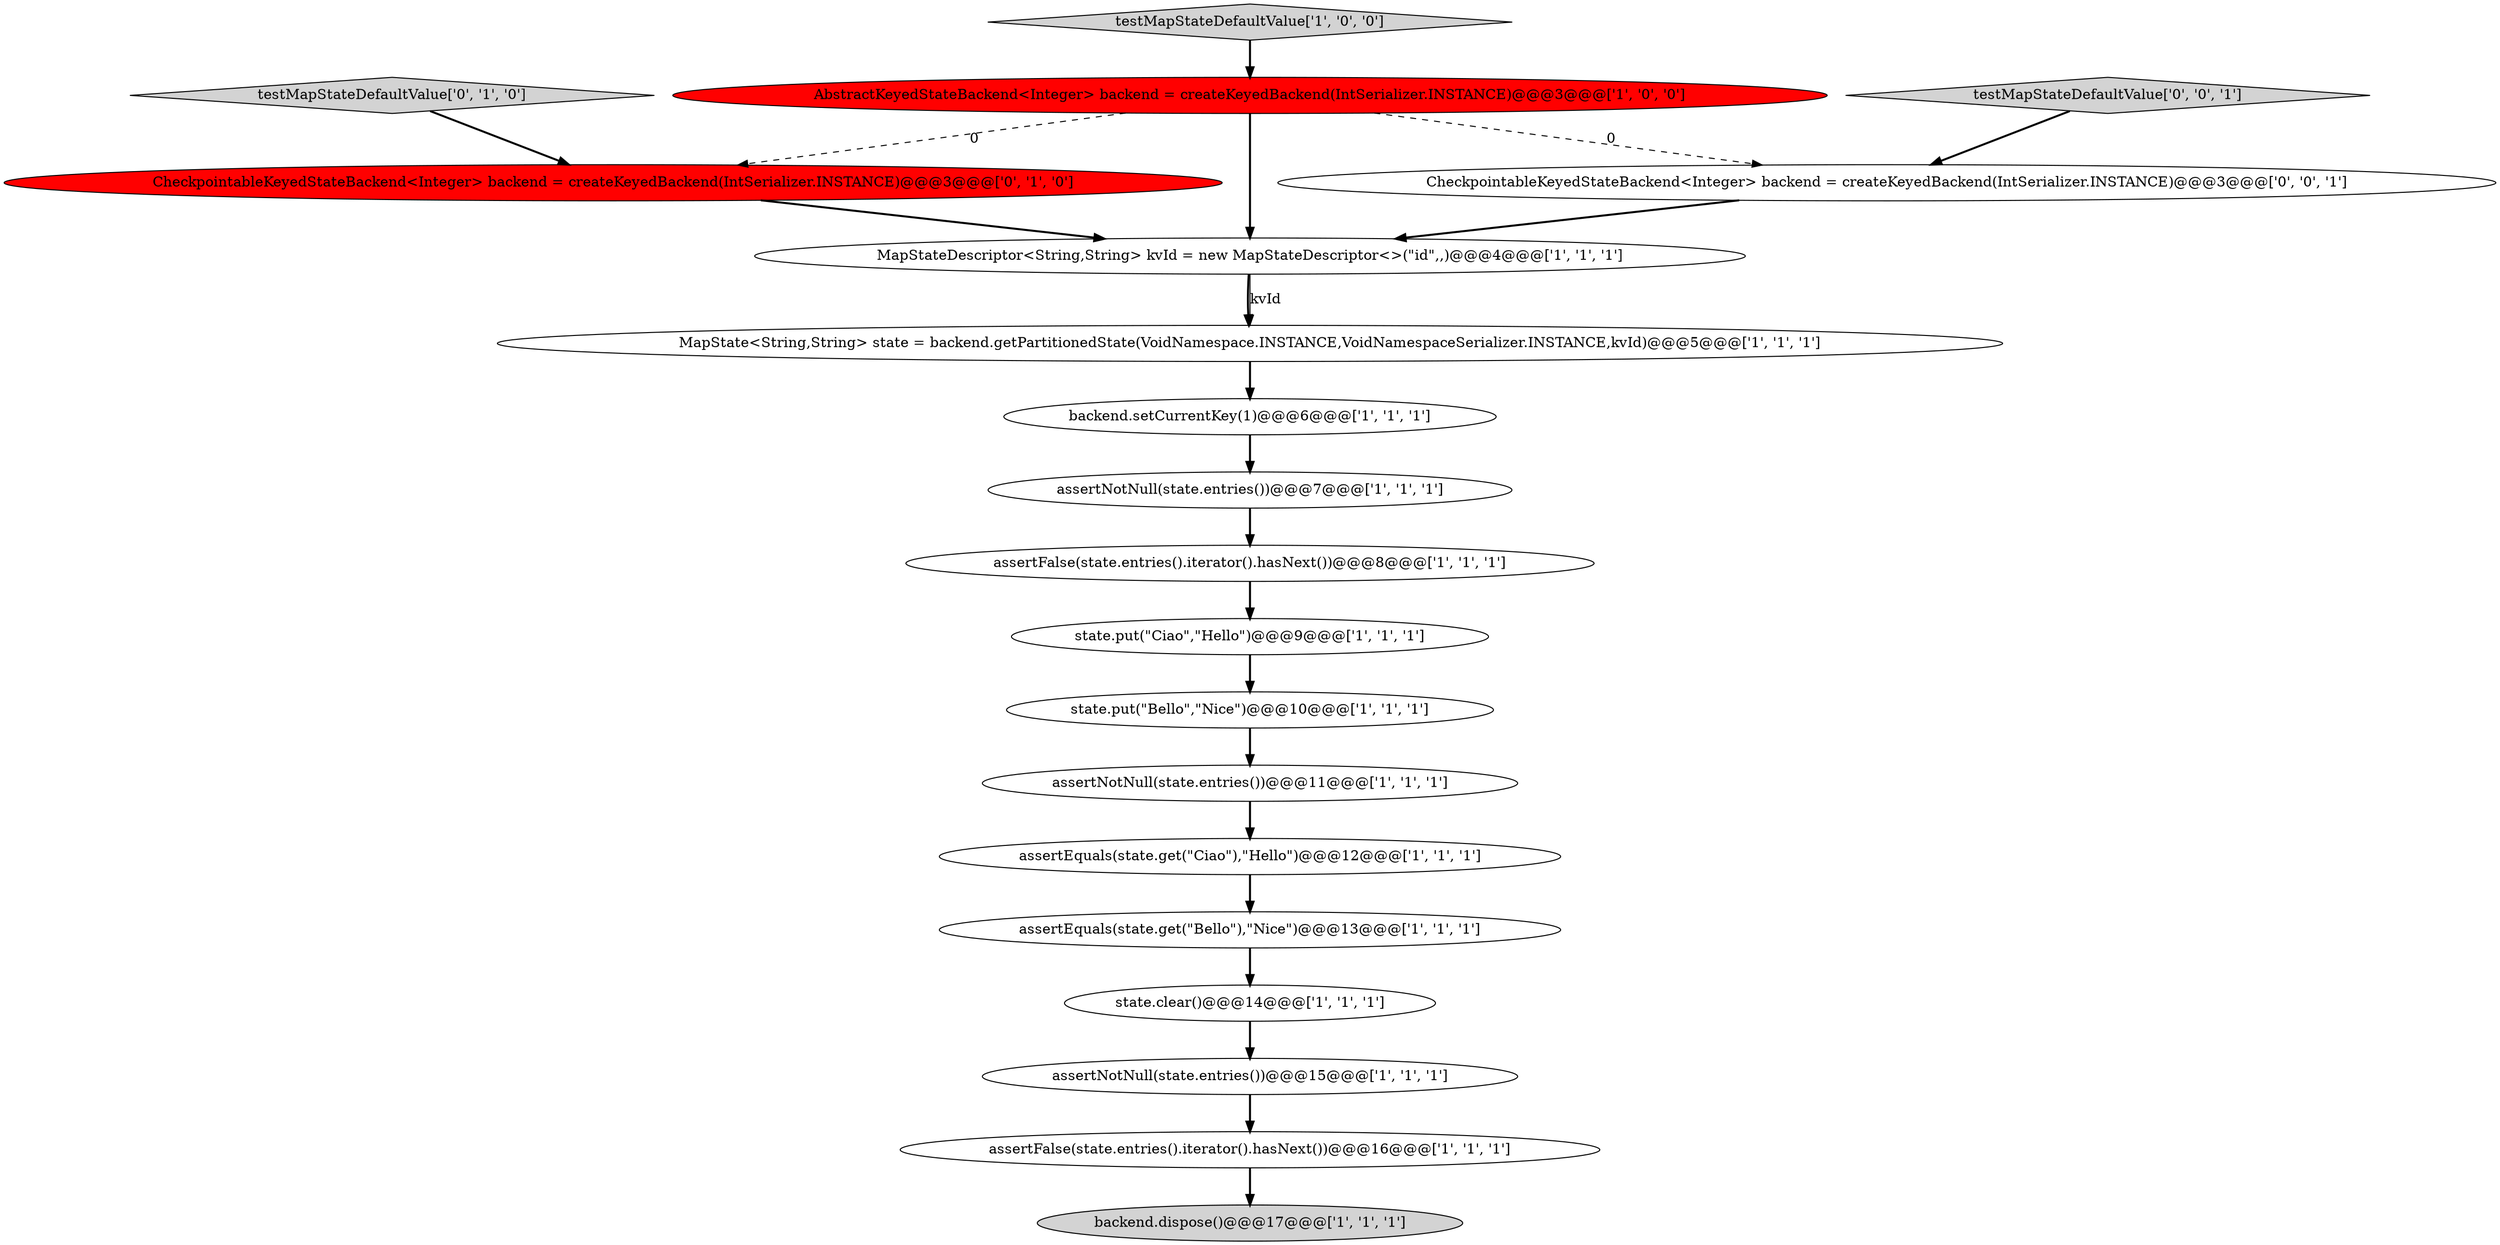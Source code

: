 digraph {
16 [style = filled, label = "testMapStateDefaultValue['0', '1', '0']", fillcolor = lightgray, shape = diamond image = "AAA0AAABBB2BBB"];
12 [style = filled, label = "assertEquals(state.get(\"Bello\"),\"Nice\")@@@13@@@['1', '1', '1']", fillcolor = white, shape = ellipse image = "AAA0AAABBB1BBB"];
5 [style = filled, label = "state.put(\"Bello\",\"Nice\")@@@10@@@['1', '1', '1']", fillcolor = white, shape = ellipse image = "AAA0AAABBB1BBB"];
7 [style = filled, label = "backend.setCurrentKey(1)@@@6@@@['1', '1', '1']", fillcolor = white, shape = ellipse image = "AAA0AAABBB1BBB"];
9 [style = filled, label = "assertNotNull(state.entries())@@@7@@@['1', '1', '1']", fillcolor = white, shape = ellipse image = "AAA0AAABBB1BBB"];
10 [style = filled, label = "state.clear()@@@14@@@['1', '1', '1']", fillcolor = white, shape = ellipse image = "AAA0AAABBB1BBB"];
14 [style = filled, label = "assertNotNull(state.entries())@@@15@@@['1', '1', '1']", fillcolor = white, shape = ellipse image = "AAA0AAABBB1BBB"];
17 [style = filled, label = "CheckpointableKeyedStateBackend<Integer> backend = createKeyedBackend(IntSerializer.INSTANCE)@@@3@@@['0', '1', '0']", fillcolor = red, shape = ellipse image = "AAA1AAABBB2BBB"];
18 [style = filled, label = "CheckpointableKeyedStateBackend<Integer> backend = createKeyedBackend(IntSerializer.INSTANCE)@@@3@@@['0', '0', '1']", fillcolor = white, shape = ellipse image = "AAA0AAABBB3BBB"];
3 [style = filled, label = "testMapStateDefaultValue['1', '0', '0']", fillcolor = lightgray, shape = diamond image = "AAA0AAABBB1BBB"];
2 [style = filled, label = "AbstractKeyedStateBackend<Integer> backend = createKeyedBackend(IntSerializer.INSTANCE)@@@3@@@['1', '0', '0']", fillcolor = red, shape = ellipse image = "AAA1AAABBB1BBB"];
13 [style = filled, label = "backend.dispose()@@@17@@@['1', '1', '1']", fillcolor = lightgray, shape = ellipse image = "AAA0AAABBB1BBB"];
15 [style = filled, label = "MapStateDescriptor<String,String> kvId = new MapStateDescriptor<>(\"id\",,)@@@4@@@['1', '1', '1']", fillcolor = white, shape = ellipse image = "AAA0AAABBB1BBB"];
6 [style = filled, label = "assertEquals(state.get(\"Ciao\"),\"Hello\")@@@12@@@['1', '1', '1']", fillcolor = white, shape = ellipse image = "AAA0AAABBB1BBB"];
19 [style = filled, label = "testMapStateDefaultValue['0', '0', '1']", fillcolor = lightgray, shape = diamond image = "AAA0AAABBB3BBB"];
4 [style = filled, label = "assertFalse(state.entries().iterator().hasNext())@@@8@@@['1', '1', '1']", fillcolor = white, shape = ellipse image = "AAA0AAABBB1BBB"];
11 [style = filled, label = "assertFalse(state.entries().iterator().hasNext())@@@16@@@['1', '1', '1']", fillcolor = white, shape = ellipse image = "AAA0AAABBB1BBB"];
1 [style = filled, label = "assertNotNull(state.entries())@@@11@@@['1', '1', '1']", fillcolor = white, shape = ellipse image = "AAA0AAABBB1BBB"];
0 [style = filled, label = "state.put(\"Ciao\",\"Hello\")@@@9@@@['1', '1', '1']", fillcolor = white, shape = ellipse image = "AAA0AAABBB1BBB"];
8 [style = filled, label = "MapState<String,String> state = backend.getPartitionedState(VoidNamespace.INSTANCE,VoidNamespaceSerializer.INSTANCE,kvId)@@@5@@@['1', '1', '1']", fillcolor = white, shape = ellipse image = "AAA0AAABBB1BBB"];
19->18 [style = bold, label=""];
10->14 [style = bold, label=""];
9->4 [style = bold, label=""];
18->15 [style = bold, label=""];
16->17 [style = bold, label=""];
2->17 [style = dashed, label="0"];
8->7 [style = bold, label=""];
4->0 [style = bold, label=""];
7->9 [style = bold, label=""];
5->1 [style = bold, label=""];
12->10 [style = bold, label=""];
1->6 [style = bold, label=""];
3->2 [style = bold, label=""];
11->13 [style = bold, label=""];
2->15 [style = bold, label=""];
17->15 [style = bold, label=""];
2->18 [style = dashed, label="0"];
14->11 [style = bold, label=""];
15->8 [style = bold, label=""];
15->8 [style = solid, label="kvId"];
0->5 [style = bold, label=""];
6->12 [style = bold, label=""];
}
